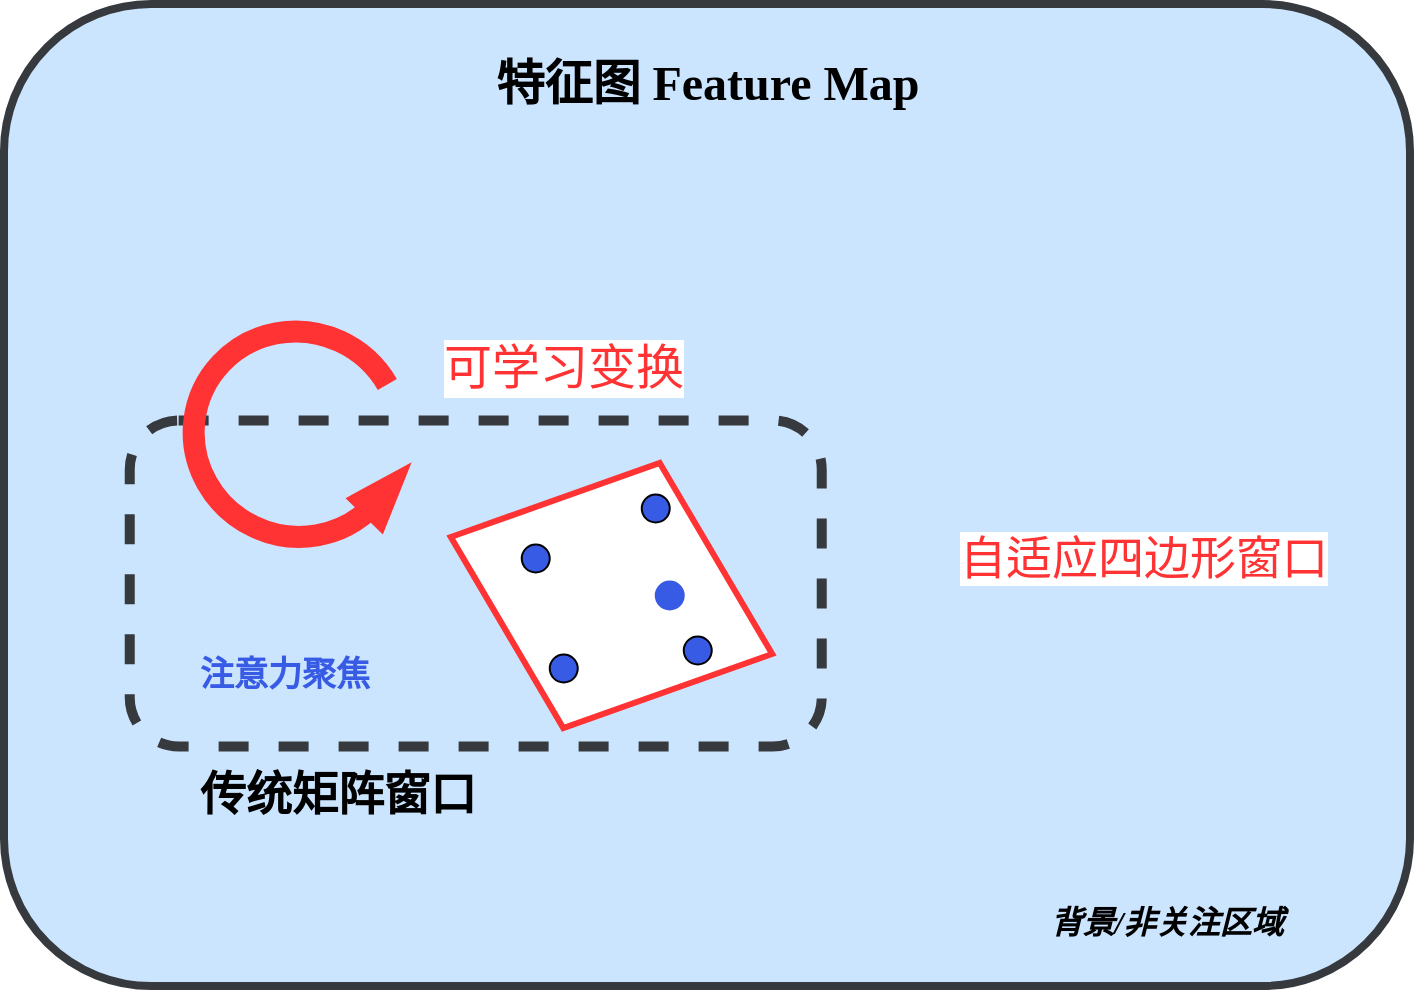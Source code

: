 <mxfile version="27.1.6">
  <diagram name="第 1 页" id="OT-_ZeZXR8U-0cfvmwt2">
    <mxGraphModel dx="4753" dy="2747" grid="0" gridSize="10" guides="0" tooltips="1" connect="1" arrows="1" fold="1" page="1" pageScale="1" pageWidth="827" pageHeight="1169" math="0" shadow="0">
      <root>
        <mxCell id="0" />
        <mxCell id="1" parent="0" />
        <mxCell id="SLSMxfVSpzhviM2W_2Z6-67" value="" style="rounded=1;whiteSpace=wrap;html=1;strokeWidth=4;fillColor=#cce5ff;strokeColor=#36393d;" vertex="1" parent="1">
          <mxGeometry x="486" y="358" width="703" height="491" as="geometry" />
        </mxCell>
        <mxCell id="SLSMxfVSpzhviM2W_2Z6-68" value="&lt;b&gt;&lt;font style=&quot;font-size: 16px;&quot; face=&quot;Georgia&quot;&gt;&lt;i&gt;背景/非关注区域&lt;/i&gt;&lt;/font&gt;&lt;/b&gt;" style="text;html=1;align=center;verticalAlign=middle;whiteSpace=wrap;rounded=0;strokeWidth=3;" vertex="1" parent="1">
          <mxGeometry x="1000.87" y="802.25" width="133" height="30" as="geometry" />
        </mxCell>
        <mxCell id="SLSMxfVSpzhviM2W_2Z6-69" value="&lt;font style=&quot;font-size: 24px;&quot; face=&quot;Georgia&quot;&gt;&lt;b style=&quot;&quot;&gt;特征图 Feature Map&lt;/b&gt;&lt;/font&gt;" style="text;html=1;align=center;verticalAlign=middle;whiteSpace=wrap;rounded=0;" vertex="1" parent="1">
          <mxGeometry x="700.62" y="383.25" width="273.75" height="30" as="geometry" />
        </mxCell>
        <mxCell id="SLSMxfVSpzhviM2W_2Z6-70" value="" style="rounded=1;whiteSpace=wrap;html=1;fillColor=#cce5ff;strokeColor=#36393d;strokeWidth=5;dashed=1;" vertex="1" parent="1">
          <mxGeometry x="548.87" y="566.25" width="346" height="163" as="geometry" />
        </mxCell>
        <mxCell id="SLSMxfVSpzhviM2W_2Z6-71" value="&lt;b&gt;&lt;font style=&quot;font-size: 23px;&quot; face=&quot;Georgia&quot;&gt;传统矩阵窗口&lt;/font&gt;&lt;/b&gt;" style="text;html=1;align=center;verticalAlign=middle;whiteSpace=wrap;rounded=0;" vertex="1" parent="1">
          <mxGeometry x="565" y="721.25" width="175.87" height="64" as="geometry" />
        </mxCell>
        <mxCell id="SLSMxfVSpzhviM2W_2Z6-72" value="&lt;b&gt;&lt;font style=&quot;font-size: 17px;&quot; face=&quot;Georgia&quot;&gt;注意力聚焦&lt;/font&gt;&lt;/b&gt;" style="text;html=1;align=center;verticalAlign=middle;whiteSpace=wrap;rounded=0;fontColor=light-dark(#385be5, #ededed);" vertex="1" parent="1">
          <mxGeometry x="571.87" y="670" width="109" height="47.25" as="geometry" />
        </mxCell>
        <mxCell id="SLSMxfVSpzhviM2W_2Z6-73" value="" style="rhombus;whiteSpace=wrap;html=1;rotation=20;strokeWidth=3;strokeColor=#FF3333;" vertex="1" parent="1">
          <mxGeometry x="704.25" y="583.25" width="171" height="141" as="geometry" />
        </mxCell>
        <mxCell id="SLSMxfVSpzhviM2W_2Z6-74" value="&lt;meta charset=&quot;utf-8&quot;&gt;&lt;span style=&quot;color: rgba(0, 0, 0, 0); font-family: monospace; font-size: 0px; font-style: normal; font-variant-ligatures: normal; font-variant-caps: normal; font-weight: 400; letter-spacing: normal; orphans: 2; text-align: start; text-indent: 0px; text-transform: none; widows: 2; word-spacing: 0px; -webkit-text-stroke-width: 0px; white-space: nowrap; background-color: rgb(236, 236, 236); text-decoration-thickness: initial; text-decoration-style: initial; text-decoration-color: initial; display: inline !important; float: none;&quot;&gt;&amp;nbsp;&lt;/span&gt;" style="ellipse;whiteSpace=wrap;html=1;aspect=fixed;fillColor=#385BE5;" vertex="1" parent="1">
          <mxGeometry x="758.87" y="683.25" width="14" height="14" as="geometry" />
        </mxCell>
        <mxCell id="SLSMxfVSpzhviM2W_2Z6-75" value="&lt;span style=&quot;font-family: monospace; font-size: 0px; font-style: normal; font-variant-ligatures: normal; font-variant-caps: normal; font-weight: 400; letter-spacing: normal; orphans: 2; text-align: start; text-indent: 0px; text-transform: none; widows: 2; word-spacing: 0px; -webkit-text-stroke-width: 0px; white-space: nowrap; background-color: rgb(236, 236, 236); text-decoration-thickness: initial; text-decoration-style: initial; text-decoration-color: initial; float: none; display: inline !important;&quot;&gt;&amp;nbsp;&lt;/span&gt;" style="ellipse;whiteSpace=wrap;html=1;aspect=fixed;fontColor=#385BE5;strokeColor=#385BE5;fillColor=#385BE5;" vertex="1" parent="1">
          <mxGeometry x="811.87" y="646.75" width="14" height="14" as="geometry" />
        </mxCell>
        <mxCell id="SLSMxfVSpzhviM2W_2Z6-76" value="&lt;meta charset=&quot;utf-8&quot;&gt;&lt;span style=&quot;color: rgba(0, 0, 0, 0); font-family: monospace; font-size: 0px; font-style: normal; font-variant-ligatures: normal; font-variant-caps: normal; font-weight: 400; letter-spacing: normal; orphans: 2; text-align: start; text-indent: 0px; text-transform: none; widows: 2; word-spacing: 0px; -webkit-text-stroke-width: 0px; white-space: nowrap; background-color: rgb(236, 236, 236); text-decoration-thickness: initial; text-decoration-style: initial; text-decoration-color: initial; display: inline !important; float: none;&quot;&gt;&amp;nbsp;&lt;/span&gt;" style="ellipse;whiteSpace=wrap;html=1;aspect=fixed;fillColor=#385BE5;" vertex="1" parent="1">
          <mxGeometry x="825.87" y="674.25" width="14" height="14" as="geometry" />
        </mxCell>
        <mxCell id="SLSMxfVSpzhviM2W_2Z6-77" value="&lt;meta charset=&quot;utf-8&quot;&gt;&lt;span style=&quot;color: rgba(0, 0, 0, 0); font-family: monospace; font-size: 0px; font-style: normal; font-variant-ligatures: normal; font-variant-caps: normal; font-weight: 400; letter-spacing: normal; orphans: 2; text-align: start; text-indent: 0px; text-transform: none; widows: 2; word-spacing: 0px; -webkit-text-stroke-width: 0px; white-space: nowrap; background-color: rgb(236, 236, 236); text-decoration-thickness: initial; text-decoration-style: initial; text-decoration-color: initial; display: inline !important; float: none;&quot;&gt;&amp;nbsp;&lt;/span&gt;" style="ellipse;whiteSpace=wrap;html=1;aspect=fixed;fillColor=#385BE5;" vertex="1" parent="1">
          <mxGeometry x="744.87" y="628.25" width="14" height="14" as="geometry" />
        </mxCell>
        <mxCell id="SLSMxfVSpzhviM2W_2Z6-78" value="&lt;meta charset=&quot;utf-8&quot;&gt;&lt;span style=&quot;color: rgba(0, 0, 0, 0); font-family: monospace; font-size: 0px; font-style: normal; font-variant-ligatures: normal; font-variant-caps: normal; font-weight: 400; letter-spacing: normal; orphans: 2; text-align: start; text-indent: 0px; text-transform: none; widows: 2; word-spacing: 0px; -webkit-text-stroke-width: 0px; white-space: nowrap; background-color: rgb(236, 236, 236); text-decoration-thickness: initial; text-decoration-style: initial; text-decoration-color: initial; display: inline !important; float: none;&quot;&gt;&amp;nbsp;&lt;/span&gt;" style="ellipse;whiteSpace=wrap;html=1;aspect=fixed;fillColor=#385BE5;" vertex="1" parent="1">
          <mxGeometry x="804.87" y="603.25" width="14" height="14" as="geometry" />
        </mxCell>
        <mxCell id="SLSMxfVSpzhviM2W_2Z6-79" value="&lt;font face=&quot;Georgia&quot; style=&quot;font-size: 24px;&quot;&gt;可学习变换&lt;/font&gt;" style="text;html=1;align=center;verticalAlign=middle;whiteSpace=wrap;rounded=0;fontColor=light-dark(#ff3333, #ededed);labelBackgroundColor=default;" vertex="1" parent="1">
          <mxGeometry x="683.37" y="525.25" width="165.5" height="30" as="geometry" />
        </mxCell>
        <mxCell id="SLSMxfVSpzhviM2W_2Z6-80" value="&lt;font style=&quot;font-size: 23px;&quot;&gt;自适应四边形窗口&lt;/font&gt;" style="text;html=1;align=center;verticalAlign=middle;whiteSpace=wrap;rounded=0;fontColor=light-dark(#ff3333, #ededed);labelBackgroundColor=default;" vertex="1" parent="1">
          <mxGeometry x="950.87" y="600.25" width="210" height="70" as="geometry" />
        </mxCell>
        <mxCell id="SLSMxfVSpzhviM2W_2Z6-81" value="" style="verticalLabelPosition=bottom;html=1;verticalAlign=top;strokeWidth=11;shape=mxgraph.lean_mapping.physical_pull;pointerEvents=1;rotation=30;strokeColor=#FF3333;" vertex="1" parent="1">
          <mxGeometry x="580" y="522.25" width="108" height="103" as="geometry" />
        </mxCell>
      </root>
    </mxGraphModel>
  </diagram>
</mxfile>
